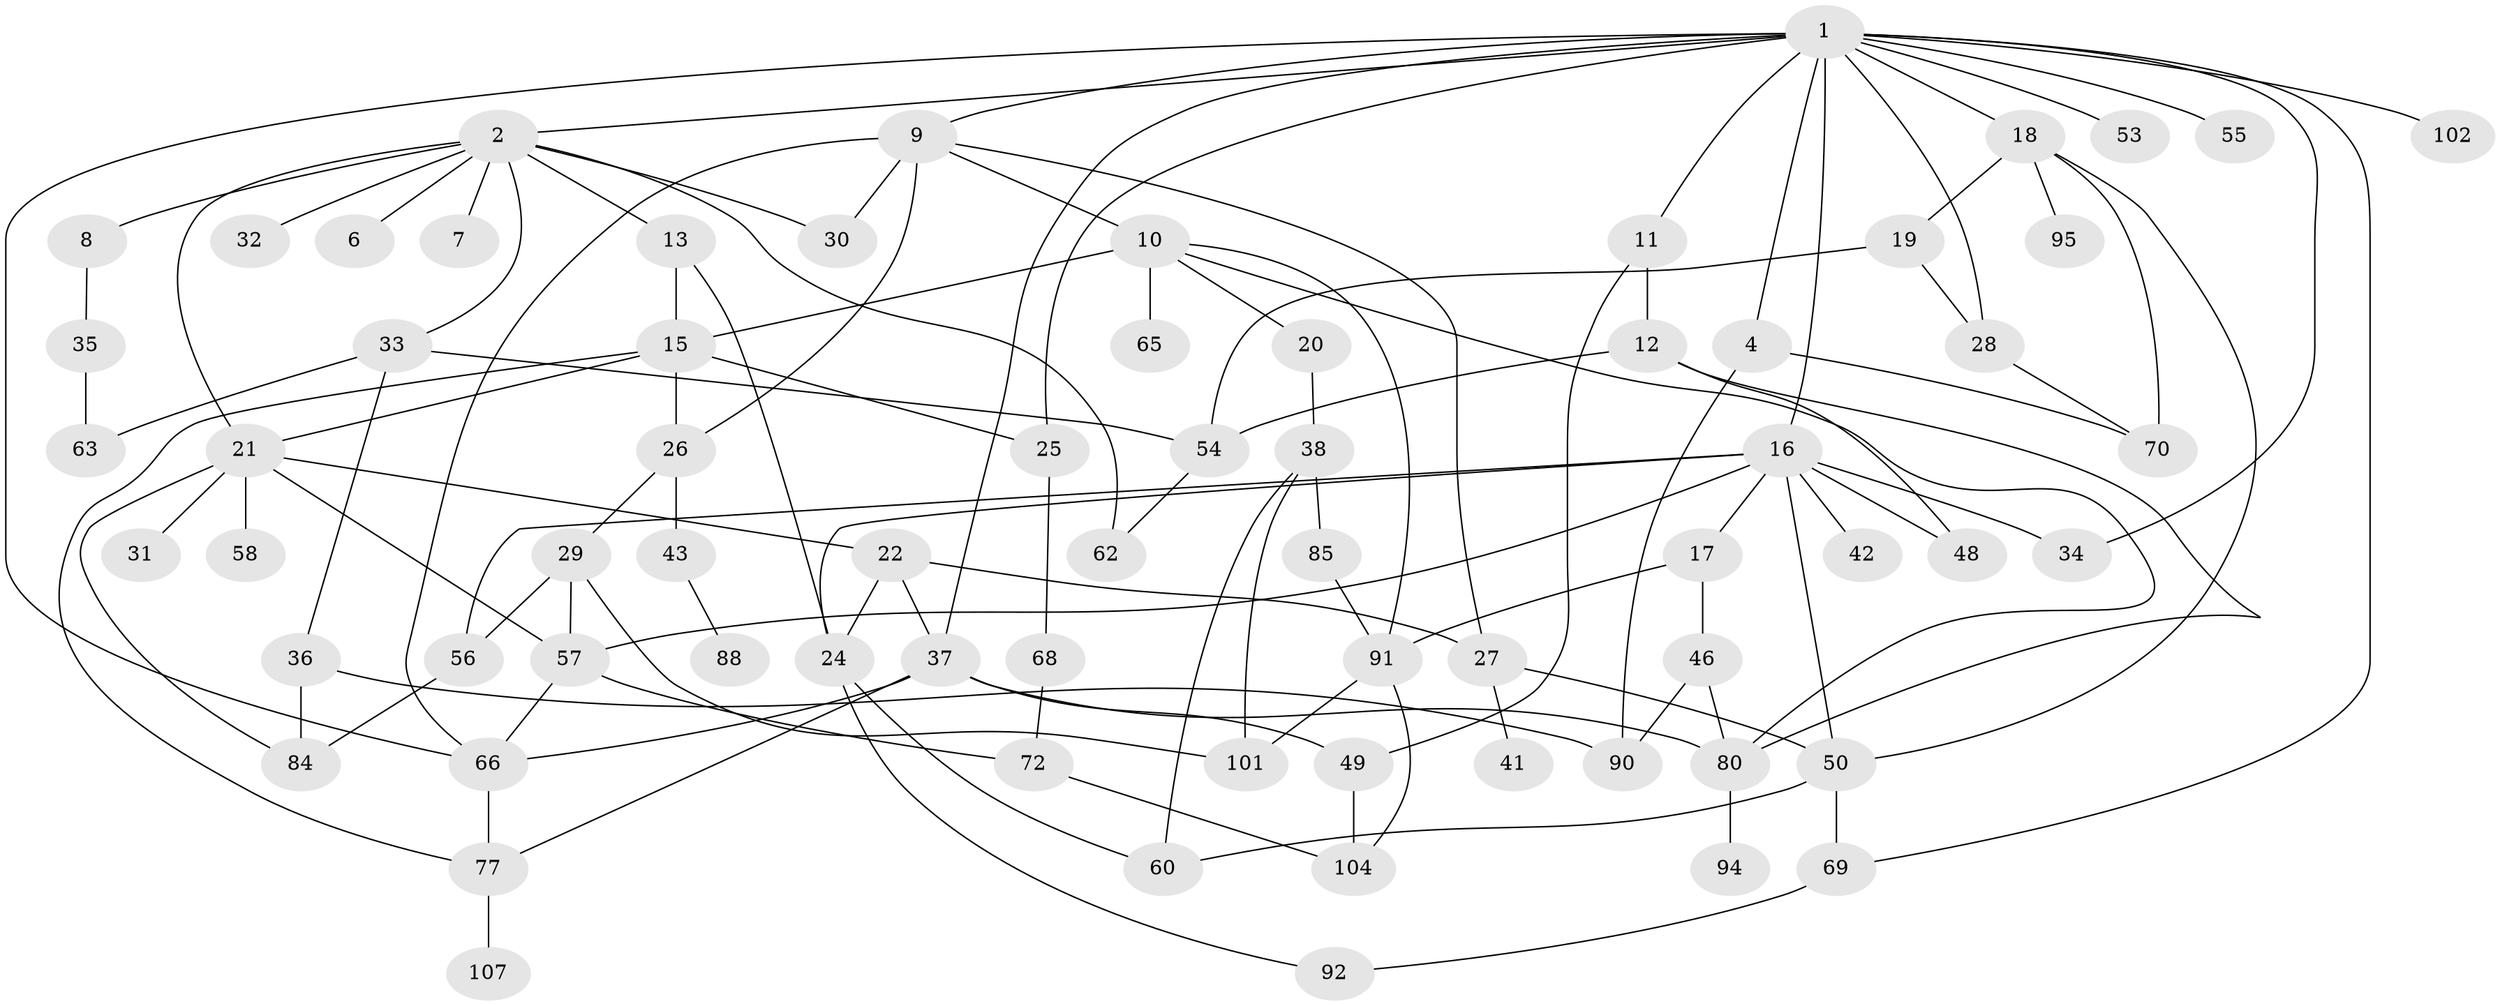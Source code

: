 // Generated by graph-tools (version 1.1) at 2025/51/02/27/25 19:51:38]
// undirected, 70 vertices, 116 edges
graph export_dot {
graph [start="1"]
  node [color=gray90,style=filled];
  1 [super="+3"];
  2 [super="+5"];
  4;
  6;
  7 [super="+44"];
  8 [super="+40"];
  9 [super="+14"];
  10 [super="+71"];
  11;
  12 [super="+75"];
  13;
  15 [super="+64"];
  16 [super="+51"];
  17;
  18;
  19;
  20 [super="+23"];
  21 [super="+39"];
  22 [super="+83"];
  24 [super="+81"];
  25 [super="+47"];
  26;
  27 [super="+98"];
  28;
  29 [super="+59"];
  30 [super="+100"];
  31;
  32;
  33 [super="+45"];
  34;
  35 [super="+106"];
  36;
  37 [super="+52"];
  38 [super="+67"];
  41;
  42;
  43;
  46 [super="+61"];
  48;
  49 [super="+73"];
  50 [super="+108"];
  53 [super="+105"];
  54;
  55 [super="+76"];
  56 [super="+87"];
  57 [super="+82"];
  58;
  60 [super="+74"];
  62;
  63 [super="+89"];
  65;
  66 [super="+79"];
  68;
  69 [super="+99"];
  70 [super="+103"];
  72 [super="+93"];
  77 [super="+78"];
  80 [super="+86"];
  84;
  85;
  88;
  90 [super="+96"];
  91 [super="+97"];
  92;
  94;
  95;
  101;
  102;
  104;
  107;
  1 -- 2;
  1 -- 4;
  1 -- 9;
  1 -- 11;
  1 -- 18;
  1 -- 37;
  1 -- 55;
  1 -- 69;
  1 -- 28;
  1 -- 34;
  1 -- 16;
  1 -- 66;
  1 -- 53;
  1 -- 102;
  1 -- 25;
  2 -- 6;
  2 -- 7;
  2 -- 8;
  2 -- 13;
  2 -- 30;
  2 -- 32;
  2 -- 33;
  2 -- 62;
  2 -- 21;
  4 -- 90;
  4 -- 70;
  8 -- 35;
  9 -- 10;
  9 -- 26;
  9 -- 27;
  9 -- 66;
  9 -- 30;
  10 -- 20;
  10 -- 65;
  10 -- 15 [weight=2];
  10 -- 80;
  10 -- 91;
  11 -- 12;
  11 -- 49;
  12 -- 80;
  12 -- 48;
  12 -- 54;
  13 -- 15;
  13 -- 24;
  15 -- 25;
  15 -- 77;
  15 -- 26;
  15 -- 21;
  16 -- 17;
  16 -- 34;
  16 -- 42;
  16 -- 48;
  16 -- 56;
  16 -- 57;
  16 -- 50;
  16 -- 24;
  17 -- 46;
  17 -- 91;
  18 -- 19;
  18 -- 50;
  18 -- 95;
  18 -- 70;
  19 -- 28;
  19 -- 54;
  20 -- 38;
  21 -- 22;
  21 -- 31;
  21 -- 84;
  21 -- 58;
  21 -- 57;
  22 -- 37;
  22 -- 24;
  22 -- 27;
  24 -- 60;
  24 -- 92;
  25 -- 68;
  26 -- 29;
  26 -- 43;
  27 -- 41;
  27 -- 50;
  28 -- 70;
  29 -- 56 [weight=2];
  29 -- 101;
  29 -- 57;
  33 -- 36;
  33 -- 54;
  33 -- 63;
  35 -- 63;
  36 -- 90;
  36 -- 84;
  37 -- 80;
  37 -- 49;
  37 -- 66;
  37 -- 77;
  38 -- 85;
  38 -- 101;
  38 -- 60;
  43 -- 88;
  46 -- 80;
  46 -- 90;
  49 -- 104;
  50 -- 69;
  50 -- 60;
  54 -- 62;
  56 -- 84;
  57 -- 72 [weight=2];
  57 -- 66;
  66 -- 77 [weight=2];
  68 -- 72;
  69 -- 92;
  72 -- 104;
  77 -- 107;
  80 -- 94;
  85 -- 91;
  91 -- 104;
  91 -- 101;
}
